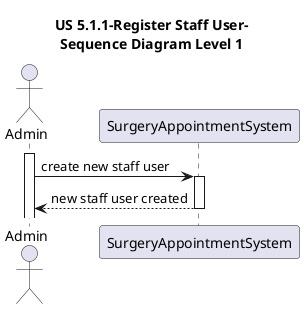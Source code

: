 @startuml

title US 5.1.1-Register Staff User-\nSequence Diagram Level 1

actor Admin
participant SurgeryAppointmentSystem

activate Admin
Admin-> SurgeryAppointmentSystem: create new staff user
activate SurgeryAppointmentSystem

SurgeryAppointmentSystem --> Admin: new staff user created
deactivate SurgeryAppointmentSystem

@enduml